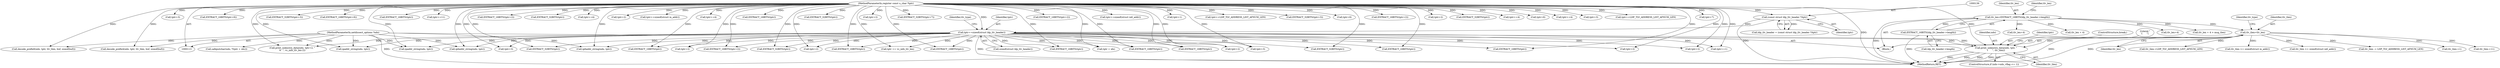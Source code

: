 digraph "0_tcpdump_aa5c6b710dfd8020d2c908d6b3bd41f1da719b3b_0@pointer" {
"1000937" [label="(Call,print_unknown_data(ndo, tptr, \"\n\t      \", tlv_tlen))"];
"1000114" [label="(MethodParameterIn,netdissect_options *ndo)"];
"1000203" [label="(Call,tptr+=sizeof(struct ldp_tlv_header))"];
"1000135" [label="(Call,(const struct ldp_tlv_header *)tptr)"];
"1000115" [label="(MethodParameterIn,register const u_char *tptr)"];
"1000160" [label="(Call,tlv_tlen=tlv_len)"];
"1000141" [label="(Call,tlv_len=EXTRACT_16BITS(ldp_tlv_header->length))"];
"1000143" [label="(Call,EXTRACT_16BITS(ldp_tlv_header->length))"];
"1000741" [label="(Call,tptr+3)"];
"1000273" [label="(Call,EXTRACT_32BITS(tptr))"];
"1000610" [label="(Call,tptr+3)"];
"1000137" [label="(Identifier,tptr)"];
"1000965" [label="(MethodReturn,RET)"];
"1000381" [label="(Call,EXTRACT_16BITS(tptr+6))"];
"1000117" [label="(Block,)"];
"1000141" [label="(Call,tlv_len=EXTRACT_16BITS(ldp_tlv_header->length))"];
"1000944" [label="(Call,tlv_len+4)"];
"1000219" [label="(Call,EXTRACT_16BITS(tptr))"];
"1000494" [label="(Call,decode_prefix6(ndo, tptr, tlv_tlen, buf, sizeof(buf)))"];
"1000609" [label="(Call,EXTRACT_32BITS(tptr+3))"];
"1000390" [label="(Call,EXTRACT_16BITS(tptr+6))"];
"1000724" [label="(Call,tptr+2)"];
"1000573" [label="(Call,EXTRACT_16BITS(tptr))"];
"1000635" [label="(Call,tptr+=11)"];
"1000690" [label="(Call,EXTRACT_16BITS(tptr+2))"];
"1000162" [label="(Identifier,tlv_len)"];
"1000753" [label="(Call,print_unknown_data(ndo, tptr+2, \"\n\t\t  \", vc_info_tlv_len-2))"];
"1000780" [label="(Call,EXTRACT_32BITS(tptr))"];
"1000233" [label="(Call,EXTRACT_16BITS(tptr+2))"];
"1000115" [label="(MethodParameterIn,register const u_char *tptr)"];
"1000818" [label="(Call,EXTRACT_32BITS(tptr))"];
"1000114" [label="(MethodParameterIn,netdissect_options *ndo)"];
"1000893" [label="(Call,tptr+=4)"];
"1000447" [label="(Call,decode_prefix4(ndo, tptr, tlv_tlen, buf, sizeof(buf)))"];
"1000234" [label="(Call,tptr+2)"];
"1000709" [label="(Call,safeputchar(ndo, *(tptr + idx)))"];
"1000144" [label="(Call,ldp_tlv_header->length)"];
"1000325" [label="(Call,tptr+=sizeof(struct in_addr))"];
"1000755" [label="(Call,tptr+2)"];
"1000791" [label="(Call,tptr+=4)"];
"1000597" [label="(Call,EXTRACT_16BITS(tptr))"];
"1000942" [label="(ControlStructure,break;)"];
"1000766" [label="(Call,tptr += vc_info_tlv_len)"];
"1000603" [label="(Call,EXTRACT_16BITS(tptr))"];
"1000371" [label="(Call,EXTRACT_16BITS(tptr))"];
"1000143" [label="(Call,EXTRACT_16BITS(ldp_tlv_header->length))"];
"1000940" [label="(Literal,\"\n\t      \")"];
"1000205" [label="(Call,sizeof(struct ldp_tlv_header))"];
"1000837" [label="(Call,EXTRACT_16BITS(tptr))"];
"1000883" [label="(Call,EXTRACT_32BITS(tptr))"];
"1000712" [label="(Call,tptr + idx)"];
"1000432" [label="(Call,EXTRACT_16BITS(tptr))"];
"1000161" [label="(Identifier,tlv_tlen)"];
"1000142" [label="(Identifier,tlv_len)"];
"1000164" [label="(Identifier,tlv_type)"];
"1000160" [label="(Call,tlv_tlen=tlv_len)"];
"1000375" [label="(Call,tptr+2)"];
"1000917" [label="(Call,EXTRACT_16BITS(tptr))"];
"1000149" [label="(Call,tlv_len + 4)"];
"1000614" [label="(Call,EXTRACT_32BITS(tptr+7))"];
"1000731" [label="(Call,tptr+2)"];
"1000748" [label="(Call,tptr+3)"];
"1000941" [label="(Identifier,tlv_tlen)"];
"1000789" [label="(Call,EXTRACT_32BITS(tptr))"];
"1000318" [label="(Call,ipaddr_string(ndo, tptr))"];
"1000224" [label="(Call,EXTRACT_16BITS(tptr+2))"];
"1000437" [label="(Call,tlv_tlen-=LDP_TLV_ADDRESS_LIST_AFNUM_LEN)"];
"1000938" [label="(Identifier,ndo)"];
"1000281" [label="(Call,EXTRACT_16BITS(tptr))"];
"1000629" [label="(Call,tlv_len+4)"];
"1000249" [label="(Call,ipaddr_string(ndo, tptr))"];
"1000303" [label="(Call,tlv_tlen >= sizeof(struct in_addr))"];
"1000204" [label="(Identifier,tptr)"];
"1000148" [label="(Call,tlv_len + 4 > msg_tlen)"];
"1000354" [label="(Call,tptr+=sizeof(struct in6_addr))"];
"1000939" [label="(Identifier,tptr)"];
"1000133" [label="(Call,ldp_tlv_header = (const struct ldp_tlv_header *)tptr)"];
"1000567" [label="(Call,EXTRACT_16BITS(tptr))"];
"1000931" [label="(ControlStructure,if (ndo->ndo_vflag <= 1))"];
"1000937" [label="(Call,print_unknown_data(ndo, tptr, \"\n\t      \", tlv_tlen))"];
"1000549" [label="(Call,tptr+2)"];
"1000655" [label="(Call,tptr+1)"];
"1000347" [label="(Call,ip6addr_string(ndo, tptr))"];
"1000283" [label="(Call,tptr+=LDP_TLV_ADDRESS_LIST_AFNUM_LEN)"];
"1000150" [label="(Identifier,tlv_len)"];
"1000208" [label="(Identifier,tlv_type)"];
"1000579" [label="(Call,EXTRACT_32BITS(tptr+3))"];
"1000382" [label="(Call,tptr+6)"];
"1000691" [label="(Call,tptr+2)"];
"1000374" [label="(Call,EXTRACT_16BITS(tptr+2))"];
"1000416" [label="(Call,tptr+=1)"];
"1000332" [label="(Call,tlv_tlen >= sizeof(struct in6_addr))"];
"1000225" [label="(Call,tptr+2)"];
"1000286" [label="(Call,tlv_tlen -= LDP_TLV_ADDRESS_LIST_AFNUM_LEN)"];
"1000898" [label="(Call,EXTRACT_32BITS(tptr))"];
"1000820" [label="(Call,tptr+=4)"];
"1000135" [label="(Call,(const struct ldp_tlv_header *)tptr)"];
"1000203" [label="(Call,tptr+=sizeof(struct ldp_tlv_header))"];
"1000391" [label="(Call,tptr+6)"];
"1000419" [label="(Call,tlv_tlen-=1)"];
"1000638" [label="(Call,tlv_tlen-=11)"];
"1000878" [label="(Call,tptr+=4)"];
"1000580" [label="(Call,tptr+3)"];
"1000434" [label="(Call,tptr+=LDP_TLV_ADDRESS_LIST_AFNUM_LEN)"];
"1000261" [label="(Call,ip6addr_string(ndo, tptr))"];
"1000615" [label="(Call,tptr+7)"];
"1000937" -> "1000931"  [label="AST: "];
"1000937" -> "1000941"  [label="CFG: "];
"1000938" -> "1000937"  [label="AST: "];
"1000939" -> "1000937"  [label="AST: "];
"1000940" -> "1000937"  [label="AST: "];
"1000941" -> "1000937"  [label="AST: "];
"1000942" -> "1000937"  [label="CFG: "];
"1000937" -> "1000965"  [label="DDG: "];
"1000937" -> "1000965"  [label="DDG: "];
"1000937" -> "1000965"  [label="DDG: "];
"1000937" -> "1000965"  [label="DDG: "];
"1000114" -> "1000937"  [label="DDG: "];
"1000203" -> "1000937"  [label="DDG: "];
"1000115" -> "1000937"  [label="DDG: "];
"1000160" -> "1000937"  [label="DDG: "];
"1000114" -> "1000113"  [label="AST: "];
"1000114" -> "1000965"  [label="DDG: "];
"1000114" -> "1000249"  [label="DDG: "];
"1000114" -> "1000261"  [label="DDG: "];
"1000114" -> "1000318"  [label="DDG: "];
"1000114" -> "1000347"  [label="DDG: "];
"1000114" -> "1000447"  [label="DDG: "];
"1000114" -> "1000494"  [label="DDG: "];
"1000114" -> "1000709"  [label="DDG: "];
"1000114" -> "1000753"  [label="DDG: "];
"1000203" -> "1000117"  [label="AST: "];
"1000203" -> "1000205"  [label="CFG: "];
"1000204" -> "1000203"  [label="AST: "];
"1000205" -> "1000203"  [label="AST: "];
"1000208" -> "1000203"  [label="CFG: "];
"1000203" -> "1000965"  [label="DDG: "];
"1000135" -> "1000203"  [label="DDG: "];
"1000115" -> "1000203"  [label="DDG: "];
"1000203" -> "1000219"  [label="DDG: "];
"1000203" -> "1000249"  [label="DDG: "];
"1000203" -> "1000261"  [label="DDG: "];
"1000203" -> "1000273"  [label="DDG: "];
"1000203" -> "1000281"  [label="DDG: "];
"1000203" -> "1000318"  [label="DDG: "];
"1000203" -> "1000347"  [label="DDG: "];
"1000203" -> "1000371"  [label="DDG: "];
"1000203" -> "1000416"  [label="DDG: "];
"1000203" -> "1000432"  [label="DDG: "];
"1000203" -> "1000549"  [label="DDG: "];
"1000203" -> "1000567"  [label="DDG: "];
"1000203" -> "1000597"  [label="DDG: "];
"1000203" -> "1000690"  [label="DDG: "];
"1000203" -> "1000691"  [label="DDG: "];
"1000203" -> "1000712"  [label="DDG: "];
"1000203" -> "1000724"  [label="DDG: "];
"1000203" -> "1000731"  [label="DDG: "];
"1000203" -> "1000741"  [label="DDG: "];
"1000203" -> "1000748"  [label="DDG: "];
"1000203" -> "1000753"  [label="DDG: "];
"1000203" -> "1000755"  [label="DDG: "];
"1000203" -> "1000766"  [label="DDG: "];
"1000203" -> "1000780"  [label="DDG: "];
"1000203" -> "1000789"  [label="DDG: "];
"1000203" -> "1000837"  [label="DDG: "];
"1000203" -> "1000917"  [label="DDG: "];
"1000135" -> "1000133"  [label="AST: "];
"1000135" -> "1000137"  [label="CFG: "];
"1000136" -> "1000135"  [label="AST: "];
"1000137" -> "1000135"  [label="AST: "];
"1000133" -> "1000135"  [label="CFG: "];
"1000135" -> "1000965"  [label="DDG: "];
"1000135" -> "1000133"  [label="DDG: "];
"1000115" -> "1000135"  [label="DDG: "];
"1000115" -> "1000113"  [label="AST: "];
"1000115" -> "1000965"  [label="DDG: "];
"1000115" -> "1000219"  [label="DDG: "];
"1000115" -> "1000224"  [label="DDG: "];
"1000115" -> "1000225"  [label="DDG: "];
"1000115" -> "1000233"  [label="DDG: "];
"1000115" -> "1000234"  [label="DDG: "];
"1000115" -> "1000249"  [label="DDG: "];
"1000115" -> "1000261"  [label="DDG: "];
"1000115" -> "1000273"  [label="DDG: "];
"1000115" -> "1000281"  [label="DDG: "];
"1000115" -> "1000283"  [label="DDG: "];
"1000115" -> "1000318"  [label="DDG: "];
"1000115" -> "1000325"  [label="DDG: "];
"1000115" -> "1000347"  [label="DDG: "];
"1000115" -> "1000354"  [label="DDG: "];
"1000115" -> "1000371"  [label="DDG: "];
"1000115" -> "1000374"  [label="DDG: "];
"1000115" -> "1000375"  [label="DDG: "];
"1000115" -> "1000381"  [label="DDG: "];
"1000115" -> "1000382"  [label="DDG: "];
"1000115" -> "1000390"  [label="DDG: "];
"1000115" -> "1000391"  [label="DDG: "];
"1000115" -> "1000416"  [label="DDG: "];
"1000115" -> "1000432"  [label="DDG: "];
"1000115" -> "1000434"  [label="DDG: "];
"1000115" -> "1000447"  [label="DDG: "];
"1000115" -> "1000494"  [label="DDG: "];
"1000115" -> "1000549"  [label="DDG: "];
"1000115" -> "1000567"  [label="DDG: "];
"1000115" -> "1000573"  [label="DDG: "];
"1000115" -> "1000579"  [label="DDG: "];
"1000115" -> "1000580"  [label="DDG: "];
"1000115" -> "1000597"  [label="DDG: "];
"1000115" -> "1000603"  [label="DDG: "];
"1000115" -> "1000609"  [label="DDG: "];
"1000115" -> "1000610"  [label="DDG: "];
"1000115" -> "1000614"  [label="DDG: "];
"1000115" -> "1000615"  [label="DDG: "];
"1000115" -> "1000635"  [label="DDG: "];
"1000115" -> "1000655"  [label="DDG: "];
"1000115" -> "1000690"  [label="DDG: "];
"1000115" -> "1000691"  [label="DDG: "];
"1000115" -> "1000712"  [label="DDG: "];
"1000115" -> "1000724"  [label="DDG: "];
"1000115" -> "1000731"  [label="DDG: "];
"1000115" -> "1000741"  [label="DDG: "];
"1000115" -> "1000748"  [label="DDG: "];
"1000115" -> "1000753"  [label="DDG: "];
"1000115" -> "1000755"  [label="DDG: "];
"1000115" -> "1000766"  [label="DDG: "];
"1000115" -> "1000780"  [label="DDG: "];
"1000115" -> "1000789"  [label="DDG: "];
"1000115" -> "1000791"  [label="DDG: "];
"1000115" -> "1000818"  [label="DDG: "];
"1000115" -> "1000820"  [label="DDG: "];
"1000115" -> "1000837"  [label="DDG: "];
"1000115" -> "1000878"  [label="DDG: "];
"1000115" -> "1000883"  [label="DDG: "];
"1000115" -> "1000893"  [label="DDG: "];
"1000115" -> "1000898"  [label="DDG: "];
"1000115" -> "1000917"  [label="DDG: "];
"1000160" -> "1000117"  [label="AST: "];
"1000160" -> "1000162"  [label="CFG: "];
"1000161" -> "1000160"  [label="AST: "];
"1000162" -> "1000160"  [label="AST: "];
"1000164" -> "1000160"  [label="CFG: "];
"1000160" -> "1000965"  [label="DDG: "];
"1000160" -> "1000965"  [label="DDG: "];
"1000141" -> "1000160"  [label="DDG: "];
"1000160" -> "1000286"  [label="DDG: "];
"1000160" -> "1000303"  [label="DDG: "];
"1000160" -> "1000332"  [label="DDG: "];
"1000160" -> "1000419"  [label="DDG: "];
"1000160" -> "1000437"  [label="DDG: "];
"1000160" -> "1000638"  [label="DDG: "];
"1000141" -> "1000117"  [label="AST: "];
"1000141" -> "1000143"  [label="CFG: "];
"1000142" -> "1000141"  [label="AST: "];
"1000143" -> "1000141"  [label="AST: "];
"1000150" -> "1000141"  [label="CFG: "];
"1000141" -> "1000965"  [label="DDG: "];
"1000143" -> "1000141"  [label="DDG: "];
"1000141" -> "1000148"  [label="DDG: "];
"1000141" -> "1000149"  [label="DDG: "];
"1000141" -> "1000629"  [label="DDG: "];
"1000141" -> "1000944"  [label="DDG: "];
"1000143" -> "1000144"  [label="CFG: "];
"1000144" -> "1000143"  [label="AST: "];
"1000143" -> "1000965"  [label="DDG: "];
}
